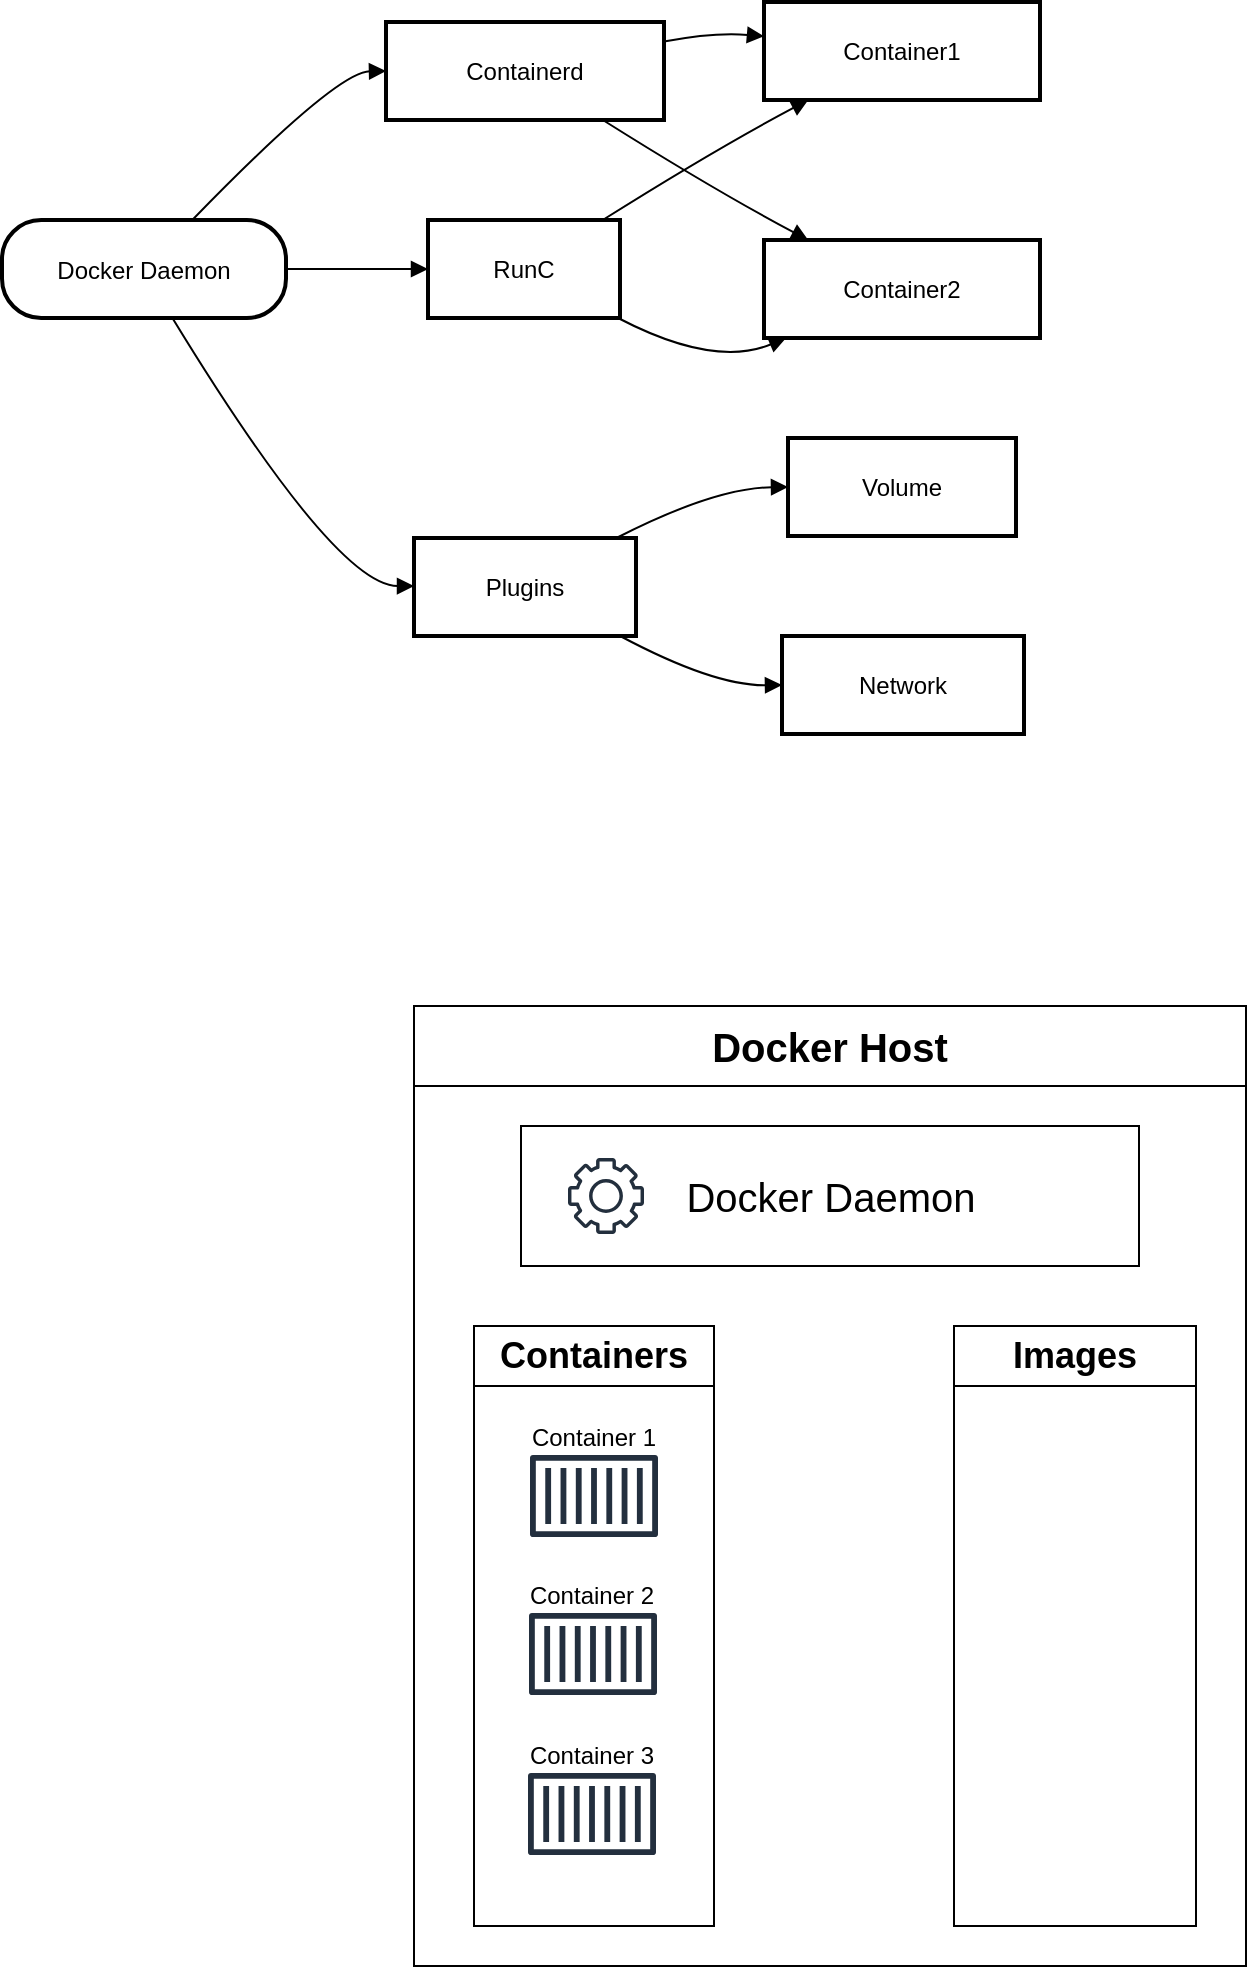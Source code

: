 <mxfile version="24.8.6">
  <diagram name="Page-1" id="KeunrAW8EjzYjiK67Ojo">
    <mxGraphModel dx="1034" dy="716" grid="1" gridSize="10" guides="1" tooltips="1" connect="1" arrows="1" fold="1" page="1" pageScale="1" pageWidth="850" pageHeight="1100" math="0" shadow="0">
      <root>
        <mxCell id="0" />
        <mxCell id="1" parent="0" />
        <mxCell id="2" value="Docker Daemon" style="rounded=1;arcSize=40;strokeWidth=2" parent="1" vertex="1">
          <mxGeometry x="8" y="117" width="142" height="49" as="geometry" />
        </mxCell>
        <mxCell id="3" value="Containerd" style="whiteSpace=wrap;strokeWidth=2;" parent="1" vertex="1">
          <mxGeometry x="200" y="18" width="139" height="49" as="geometry" />
        </mxCell>
        <mxCell id="4" value="RunC" style="whiteSpace=wrap;strokeWidth=2;" parent="1" vertex="1">
          <mxGeometry x="221" y="117" width="96" height="49" as="geometry" />
        </mxCell>
        <mxCell id="5" value="Plugins" style="whiteSpace=wrap;strokeWidth=2;" parent="1" vertex="1">
          <mxGeometry x="214" y="276" width="111" height="49" as="geometry" />
        </mxCell>
        <mxCell id="6" value="Container1" style="whiteSpace=wrap;strokeWidth=2;" parent="1" vertex="1">
          <mxGeometry x="389" y="8" width="138" height="49" as="geometry" />
        </mxCell>
        <mxCell id="7" value="Container2" style="whiteSpace=wrap;strokeWidth=2;" parent="1" vertex="1">
          <mxGeometry x="389" y="127" width="138" height="49" as="geometry" />
        </mxCell>
        <mxCell id="8" value="Volume" style="whiteSpace=wrap;strokeWidth=2;" parent="1" vertex="1">
          <mxGeometry x="401" y="226" width="114" height="49" as="geometry" />
        </mxCell>
        <mxCell id="9" value="Network" style="whiteSpace=wrap;strokeWidth=2;" parent="1" vertex="1">
          <mxGeometry x="398" y="325" width="121" height="49" as="geometry" />
        </mxCell>
        <mxCell id="10" value="" style="curved=1;startArrow=none;endArrow=block;exitX=0.67;exitY=0;entryX=0;entryY=0.5;" parent="1" source="2" target="3" edge="1">
          <mxGeometry relative="1" as="geometry">
            <Array as="points">
              <mxPoint x="175" y="43" />
            </Array>
          </mxGeometry>
        </mxCell>
        <mxCell id="11" value="" style="curved=1;startArrow=none;endArrow=block;exitX=1;exitY=0.5;entryX=0;entryY=0.5;" parent="1" source="2" target="4" edge="1">
          <mxGeometry relative="1" as="geometry">
            <Array as="points" />
          </mxGeometry>
        </mxCell>
        <mxCell id="12" value="" style="curved=1;startArrow=none;endArrow=block;exitX=0.6;exitY=1;entryX=0;entryY=0.49;" parent="1" source="2" target="5" edge="1">
          <mxGeometry relative="1" as="geometry">
            <Array as="points">
              <mxPoint x="175" y="300" />
            </Array>
          </mxGeometry>
        </mxCell>
        <mxCell id="13" value="" style="curved=1;startArrow=none;endArrow=block;exitX=1;exitY=0.2;entryX=0;entryY=0.35;" parent="1" source="3" target="6" edge="1">
          <mxGeometry relative="1" as="geometry">
            <Array as="points">
              <mxPoint x="364" y="23" />
            </Array>
          </mxGeometry>
        </mxCell>
        <mxCell id="14" value="" style="curved=1;startArrow=none;endArrow=block;exitX=0.78;exitY=1;entryX=0.16;entryY=0;" parent="1" source="3" target="7" edge="1">
          <mxGeometry relative="1" as="geometry">
            <Array as="points">
              <mxPoint x="364" y="102" />
            </Array>
          </mxGeometry>
        </mxCell>
        <mxCell id="15" value="" style="curved=1;startArrow=none;endArrow=block;exitX=0.91;exitY=0;entryX=0.16;entryY=1;" parent="1" source="4" target="6" edge="1">
          <mxGeometry relative="1" as="geometry">
            <Array as="points">
              <mxPoint x="364" y="82" />
            </Array>
          </mxGeometry>
        </mxCell>
        <mxCell id="16" value="" style="curved=1;startArrow=none;endArrow=block;exitX=0.99;exitY=1;entryX=0.08;entryY=1;" parent="1" source="4" target="7" edge="1">
          <mxGeometry relative="1" as="geometry">
            <Array as="points">
              <mxPoint x="364" y="191" />
            </Array>
          </mxGeometry>
        </mxCell>
        <mxCell id="17" value="" style="curved=1;startArrow=none;endArrow=block;exitX=0.92;exitY=-0.01;entryX=0;entryY=0.5;" parent="1" source="5" target="8" edge="1">
          <mxGeometry relative="1" as="geometry">
            <Array as="points">
              <mxPoint x="364" y="251" />
            </Array>
          </mxGeometry>
        </mxCell>
        <mxCell id="18" value="" style="curved=1;startArrow=none;endArrow=block;exitX=0.92;exitY=0.99;entryX=0;entryY=0.5;" parent="1" source="5" target="9" edge="1">
          <mxGeometry relative="1" as="geometry">
            <Array as="points">
              <mxPoint x="364" y="350" />
            </Array>
          </mxGeometry>
        </mxCell>
        <mxCell id="uKbDsCT23hQNMCNskq6J-20" value="&lt;font style=&quot;font-size: 20px;&quot;&gt;Docker Host&lt;/font&gt;" style="swimlane;whiteSpace=wrap;html=1;startSize=40;" vertex="1" parent="1">
          <mxGeometry x="214" y="510" width="416" height="480" as="geometry" />
        </mxCell>
        <mxCell id="uKbDsCT23hQNMCNskq6J-21" value="&lt;font style=&quot;font-size: 18px;&quot;&gt;Containers&lt;/font&gt;" style="swimlane;whiteSpace=wrap;html=1;startSize=30;" vertex="1" parent="uKbDsCT23hQNMCNskq6J-20">
          <mxGeometry x="30" y="160" width="120" height="300" as="geometry" />
        </mxCell>
        <mxCell id="uKbDsCT23hQNMCNskq6J-18" value="" style="sketch=0;outlineConnect=0;fontColor=#232F3E;gradientColor=none;strokeColor=#232F3E;fillColor=#ffffff;dashed=0;verticalLabelPosition=bottom;verticalAlign=top;align=center;html=1;fontSize=12;fontStyle=0;aspect=fixed;shape=mxgraph.aws4.resourceIcon;resIcon=mxgraph.aws4.container_1;" vertex="1" parent="uKbDsCT23hQNMCNskq6J-21">
          <mxGeometry x="20" y="45" width="80" height="80" as="geometry" />
        </mxCell>
        <mxCell id="uKbDsCT23hQNMCNskq6J-26" value="Container 1" style="text;html=1;align=center;verticalAlign=middle;whiteSpace=wrap;rounded=0;" vertex="1" parent="uKbDsCT23hQNMCNskq6J-21">
          <mxGeometry x="24.5" y="41" width="70" height="30" as="geometry" />
        </mxCell>
        <mxCell id="uKbDsCT23hQNMCNskq6J-27" value="" style="sketch=0;outlineConnect=0;fontColor=#232F3E;gradientColor=none;strokeColor=#232F3E;fillColor=#ffffff;dashed=0;verticalLabelPosition=bottom;verticalAlign=top;align=center;html=1;fontSize=12;fontStyle=0;aspect=fixed;shape=mxgraph.aws4.resourceIcon;resIcon=mxgraph.aws4.container_1;" vertex="1" parent="uKbDsCT23hQNMCNskq6J-21">
          <mxGeometry x="19.5" y="124" width="80" height="80" as="geometry" />
        </mxCell>
        <mxCell id="uKbDsCT23hQNMCNskq6J-28" value="Container 2" style="text;html=1;align=center;verticalAlign=middle;whiteSpace=wrap;rounded=0;" vertex="1" parent="uKbDsCT23hQNMCNskq6J-21">
          <mxGeometry x="24" y="120" width="70" height="30" as="geometry" />
        </mxCell>
        <mxCell id="uKbDsCT23hQNMCNskq6J-29" value="" style="sketch=0;outlineConnect=0;fontColor=#232F3E;gradientColor=none;strokeColor=#232F3E;fillColor=#ffffff;dashed=0;verticalLabelPosition=bottom;verticalAlign=top;align=center;html=1;fontSize=12;fontStyle=0;aspect=fixed;shape=mxgraph.aws4.resourceIcon;resIcon=mxgraph.aws4.container_1;" vertex="1" parent="uKbDsCT23hQNMCNskq6J-21">
          <mxGeometry x="19" y="204" width="80" height="80" as="geometry" />
        </mxCell>
        <mxCell id="uKbDsCT23hQNMCNskq6J-30" value="Container 3" style="text;html=1;align=center;verticalAlign=middle;whiteSpace=wrap;rounded=0;" vertex="1" parent="uKbDsCT23hQNMCNskq6J-21">
          <mxGeometry x="23.5" y="200" width="70" height="30" as="geometry" />
        </mxCell>
        <mxCell id="uKbDsCT23hQNMCNskq6J-22" value="&lt;font style=&quot;font-size: 18px;&quot;&gt;Images&lt;/font&gt;" style="swimlane;whiteSpace=wrap;html=1;startSize=30;" vertex="1" parent="uKbDsCT23hQNMCNskq6J-20">
          <mxGeometry x="270" y="160" width="121" height="300" as="geometry" />
        </mxCell>
        <mxCell id="uKbDsCT23hQNMCNskq6J-31" value="" style="shape=image;html=1;verticalAlign=top;verticalLabelPosition=bottom;labelBackgroundColor=#ffffff;imageAspect=0;aspect=fixed;image=https://cdn1.iconfinder.com/data/icons/operating-system-flat-1/30/ubuntu-128.png" vertex="1" parent="uKbDsCT23hQNMCNskq6J-22">
          <mxGeometry x="26.5" y="41" width="68" height="68" as="geometry" />
        </mxCell>
        <mxCell id="uKbDsCT23hQNMCNskq6J-23" value="&lt;font style=&quot;font-size: 20px;&quot;&gt;Docker Daemon&lt;/font&gt;" style="html=1;whiteSpace=wrap;container=1;recursiveResize=0;collapsible=0;" vertex="1" parent="uKbDsCT23hQNMCNskq6J-20">
          <mxGeometry x="53.5" y="60" width="309" height="70" as="geometry" />
        </mxCell>
        <mxCell id="uKbDsCT23hQNMCNskq6J-25" value="" style="sketch=0;outlineConnect=0;fontColor=#232F3E;gradientColor=none;fillColor=#232F3D;strokeColor=none;dashed=0;verticalLabelPosition=bottom;verticalAlign=top;align=center;html=1;fontSize=12;fontStyle=0;aspect=fixed;pointerEvents=1;shape=mxgraph.aws4.gear;" vertex="1" parent="uKbDsCT23hQNMCNskq6J-23">
          <mxGeometry x="23.5" y="16" width="38" height="38" as="geometry" />
        </mxCell>
      </root>
    </mxGraphModel>
  </diagram>
</mxfile>
